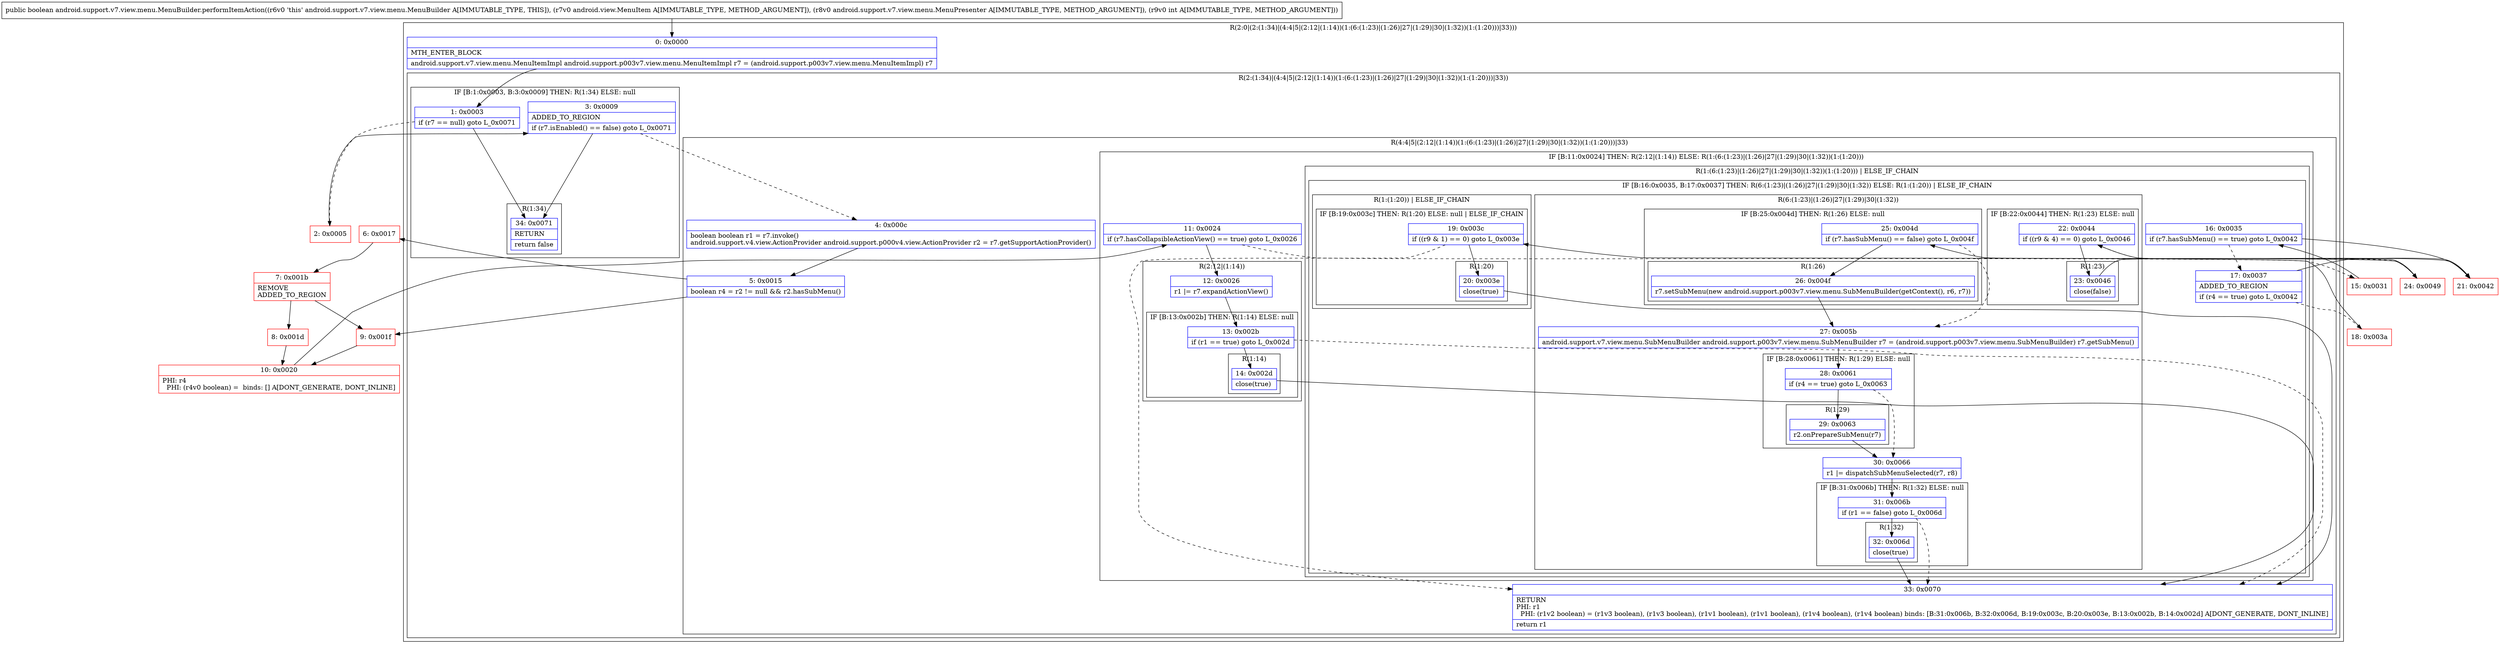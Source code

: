 digraph "CFG forandroid.support.v7.view.menu.MenuBuilder.performItemAction(Landroid\/view\/MenuItem;Landroid\/support\/v7\/view\/menu\/MenuPresenter;I)Z" {
subgraph cluster_Region_1110405547 {
label = "R(2:0|(2:(1:34)|(4:4|5|(2:12|(1:14))(1:(6:(1:23)|(1:26)|27|(1:29)|30|(1:32))(1:(1:20)))|33)))";
node [shape=record,color=blue];
Node_0 [shape=record,label="{0\:\ 0x0000|MTH_ENTER_BLOCK\l|android.support.v7.view.menu.MenuItemImpl android.support.p003v7.view.menu.MenuItemImpl r7 = (android.support.p003v7.view.menu.MenuItemImpl) r7\l}"];
subgraph cluster_Region_738944939 {
label = "R(2:(1:34)|(4:4|5|(2:12|(1:14))(1:(6:(1:23)|(1:26)|27|(1:29)|30|(1:32))(1:(1:20)))|33))";
node [shape=record,color=blue];
subgraph cluster_IfRegion_2074392561 {
label = "IF [B:1:0x0003, B:3:0x0009] THEN: R(1:34) ELSE: null";
node [shape=record,color=blue];
Node_1 [shape=record,label="{1\:\ 0x0003|if (r7 == null) goto L_0x0071\l}"];
Node_3 [shape=record,label="{3\:\ 0x0009|ADDED_TO_REGION\l|if (r7.isEnabled() == false) goto L_0x0071\l}"];
subgraph cluster_Region_1950278488 {
label = "R(1:34)";
node [shape=record,color=blue];
Node_34 [shape=record,label="{34\:\ 0x0071|RETURN\l|return false\l}"];
}
}
subgraph cluster_Region_2099200166 {
label = "R(4:4|5|(2:12|(1:14))(1:(6:(1:23)|(1:26)|27|(1:29)|30|(1:32))(1:(1:20)))|33)";
node [shape=record,color=blue];
Node_4 [shape=record,label="{4\:\ 0x000c|boolean boolean r1 = r7.invoke()\landroid.support.v4.view.ActionProvider android.support.p000v4.view.ActionProvider r2 = r7.getSupportActionProvider()\l}"];
Node_5 [shape=record,label="{5\:\ 0x0015|boolean r4 = r2 != null && r2.hasSubMenu()\l}"];
subgraph cluster_IfRegion_506726102 {
label = "IF [B:11:0x0024] THEN: R(2:12|(1:14)) ELSE: R(1:(6:(1:23)|(1:26)|27|(1:29)|30|(1:32))(1:(1:20)))";
node [shape=record,color=blue];
Node_11 [shape=record,label="{11\:\ 0x0024|if (r7.hasCollapsibleActionView() == true) goto L_0x0026\l}"];
subgraph cluster_Region_665820818 {
label = "R(2:12|(1:14))";
node [shape=record,color=blue];
Node_12 [shape=record,label="{12\:\ 0x0026|r1 \|= r7.expandActionView()\l}"];
subgraph cluster_IfRegion_2006263721 {
label = "IF [B:13:0x002b] THEN: R(1:14) ELSE: null";
node [shape=record,color=blue];
Node_13 [shape=record,label="{13\:\ 0x002b|if (r1 == true) goto L_0x002d\l}"];
subgraph cluster_Region_166507553 {
label = "R(1:14)";
node [shape=record,color=blue];
Node_14 [shape=record,label="{14\:\ 0x002d|close(true)\l}"];
}
}
}
subgraph cluster_Region_335114285 {
label = "R(1:(6:(1:23)|(1:26)|27|(1:29)|30|(1:32))(1:(1:20))) | ELSE_IF_CHAIN\l";
node [shape=record,color=blue];
subgraph cluster_IfRegion_2037034665 {
label = "IF [B:16:0x0035, B:17:0x0037] THEN: R(6:(1:23)|(1:26)|27|(1:29)|30|(1:32)) ELSE: R(1:(1:20)) | ELSE_IF_CHAIN\l";
node [shape=record,color=blue];
Node_16 [shape=record,label="{16\:\ 0x0035|if (r7.hasSubMenu() == true) goto L_0x0042\l}"];
Node_17 [shape=record,label="{17\:\ 0x0037|ADDED_TO_REGION\l|if (r4 == true) goto L_0x0042\l}"];
subgraph cluster_Region_457911657 {
label = "R(6:(1:23)|(1:26)|27|(1:29)|30|(1:32))";
node [shape=record,color=blue];
subgraph cluster_IfRegion_1681423302 {
label = "IF [B:22:0x0044] THEN: R(1:23) ELSE: null";
node [shape=record,color=blue];
Node_22 [shape=record,label="{22\:\ 0x0044|if ((r9 & 4) == 0) goto L_0x0046\l}"];
subgraph cluster_Region_1738498106 {
label = "R(1:23)";
node [shape=record,color=blue];
Node_23 [shape=record,label="{23\:\ 0x0046|close(false)\l}"];
}
}
subgraph cluster_IfRegion_2130168658 {
label = "IF [B:25:0x004d] THEN: R(1:26) ELSE: null";
node [shape=record,color=blue];
Node_25 [shape=record,label="{25\:\ 0x004d|if (r7.hasSubMenu() == false) goto L_0x004f\l}"];
subgraph cluster_Region_1087070444 {
label = "R(1:26)";
node [shape=record,color=blue];
Node_26 [shape=record,label="{26\:\ 0x004f|r7.setSubMenu(new android.support.p003v7.view.menu.SubMenuBuilder(getContext(), r6, r7))\l}"];
}
}
Node_27 [shape=record,label="{27\:\ 0x005b|android.support.v7.view.menu.SubMenuBuilder android.support.p003v7.view.menu.SubMenuBuilder r7 = (android.support.p003v7.view.menu.SubMenuBuilder) r7.getSubMenu()\l}"];
subgraph cluster_IfRegion_782286115 {
label = "IF [B:28:0x0061] THEN: R(1:29) ELSE: null";
node [shape=record,color=blue];
Node_28 [shape=record,label="{28\:\ 0x0061|if (r4 == true) goto L_0x0063\l}"];
subgraph cluster_Region_1824712119 {
label = "R(1:29)";
node [shape=record,color=blue];
Node_29 [shape=record,label="{29\:\ 0x0063|r2.onPrepareSubMenu(r7)\l}"];
}
}
Node_30 [shape=record,label="{30\:\ 0x0066|r1 \|= dispatchSubMenuSelected(r7, r8)\l}"];
subgraph cluster_IfRegion_930666319 {
label = "IF [B:31:0x006b] THEN: R(1:32) ELSE: null";
node [shape=record,color=blue];
Node_31 [shape=record,label="{31\:\ 0x006b|if (r1 == false) goto L_0x006d\l}"];
subgraph cluster_Region_188652884 {
label = "R(1:32)";
node [shape=record,color=blue];
Node_32 [shape=record,label="{32\:\ 0x006d|close(true)\l}"];
}
}
}
subgraph cluster_Region_1402924038 {
label = "R(1:(1:20)) | ELSE_IF_CHAIN\l";
node [shape=record,color=blue];
subgraph cluster_IfRegion_1952402424 {
label = "IF [B:19:0x003c] THEN: R(1:20) ELSE: null | ELSE_IF_CHAIN\l";
node [shape=record,color=blue];
Node_19 [shape=record,label="{19\:\ 0x003c|if ((r9 & 1) == 0) goto L_0x003e\l}"];
subgraph cluster_Region_1750952953 {
label = "R(1:20)";
node [shape=record,color=blue];
Node_20 [shape=record,label="{20\:\ 0x003e|close(true)\l}"];
}
}
}
}
}
}
Node_33 [shape=record,label="{33\:\ 0x0070|RETURN\lPHI: r1 \l  PHI: (r1v2 boolean) = (r1v3 boolean), (r1v3 boolean), (r1v1 boolean), (r1v1 boolean), (r1v4 boolean), (r1v4 boolean) binds: [B:31:0x006b, B:32:0x006d, B:19:0x003c, B:20:0x003e, B:13:0x002b, B:14:0x002d] A[DONT_GENERATE, DONT_INLINE]\l|return r1\l}"];
}
}
}
Node_2 [shape=record,color=red,label="{2\:\ 0x0005}"];
Node_6 [shape=record,color=red,label="{6\:\ 0x0017}"];
Node_7 [shape=record,color=red,label="{7\:\ 0x001b|REMOVE\lADDED_TO_REGION\l}"];
Node_8 [shape=record,color=red,label="{8\:\ 0x001d}"];
Node_9 [shape=record,color=red,label="{9\:\ 0x001f}"];
Node_10 [shape=record,color=red,label="{10\:\ 0x0020|PHI: r4 \l  PHI: (r4v0 boolean) =  binds: [] A[DONT_GENERATE, DONT_INLINE]\l}"];
Node_15 [shape=record,color=red,label="{15\:\ 0x0031}"];
Node_18 [shape=record,color=red,label="{18\:\ 0x003a}"];
Node_21 [shape=record,color=red,label="{21\:\ 0x0042}"];
Node_24 [shape=record,color=red,label="{24\:\ 0x0049}"];
MethodNode[shape=record,label="{public boolean android.support.v7.view.menu.MenuBuilder.performItemAction((r6v0 'this' android.support.v7.view.menu.MenuBuilder A[IMMUTABLE_TYPE, THIS]), (r7v0 android.view.MenuItem A[IMMUTABLE_TYPE, METHOD_ARGUMENT]), (r8v0 android.support.v7.view.menu.MenuPresenter A[IMMUTABLE_TYPE, METHOD_ARGUMENT]), (r9v0 int A[IMMUTABLE_TYPE, METHOD_ARGUMENT])) }"];
MethodNode -> Node_0;
Node_0 -> Node_1;
Node_1 -> Node_2[style=dashed];
Node_1 -> Node_34;
Node_3 -> Node_4[style=dashed];
Node_3 -> Node_34;
Node_4 -> Node_5;
Node_5 -> Node_6;
Node_5 -> Node_9;
Node_11 -> Node_12;
Node_11 -> Node_15[style=dashed];
Node_12 -> Node_13;
Node_13 -> Node_14;
Node_13 -> Node_33[style=dashed];
Node_14 -> Node_33;
Node_16 -> Node_17[style=dashed];
Node_16 -> Node_21;
Node_17 -> Node_18[style=dashed];
Node_17 -> Node_21;
Node_22 -> Node_23;
Node_22 -> Node_24[style=dashed];
Node_23 -> Node_24;
Node_25 -> Node_26;
Node_25 -> Node_27[style=dashed];
Node_26 -> Node_27;
Node_27 -> Node_28;
Node_28 -> Node_29;
Node_28 -> Node_30[style=dashed];
Node_29 -> Node_30;
Node_30 -> Node_31;
Node_31 -> Node_32;
Node_31 -> Node_33[style=dashed];
Node_32 -> Node_33;
Node_19 -> Node_20;
Node_19 -> Node_33[style=dashed];
Node_20 -> Node_33;
Node_2 -> Node_3;
Node_6 -> Node_7;
Node_7 -> Node_8;
Node_7 -> Node_9;
Node_8 -> Node_10;
Node_9 -> Node_10;
Node_10 -> Node_11;
Node_15 -> Node_16;
Node_18 -> Node_19;
Node_21 -> Node_22;
Node_24 -> Node_25;
}

